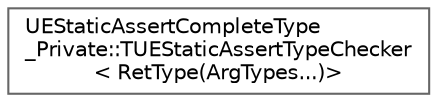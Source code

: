 digraph "Graphical Class Hierarchy"
{
 // INTERACTIVE_SVG=YES
 // LATEX_PDF_SIZE
  bgcolor="transparent";
  edge [fontname=Helvetica,fontsize=10,labelfontname=Helvetica,labelfontsize=10];
  node [fontname=Helvetica,fontsize=10,shape=box,height=0.2,width=0.4];
  rankdir="LR";
  Node0 [id="Node000000",label="UEStaticAssertCompleteType\l_Private::TUEStaticAssertTypeChecker\l\< RetType(ArgTypes...)\>",height=0.2,width=0.4,color="grey40", fillcolor="white", style="filled",URL="$de/d37/structUEStaticAssertCompleteType__Private_1_1TUEStaticAssertTypeChecker_3_01RetType_07ArgTypes_8_8_8_08_4.html",tooltip=" "];
}
